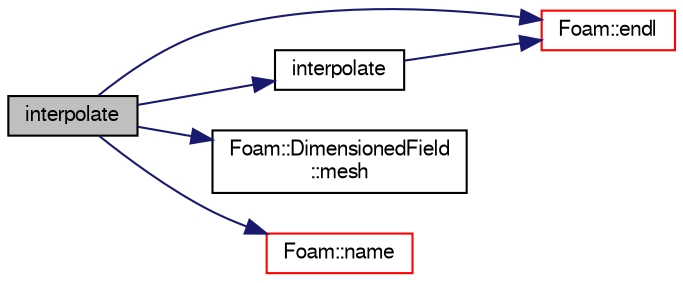 digraph "interpolate"
{
  bgcolor="transparent";
  edge [fontname="FreeSans",fontsize="10",labelfontname="FreeSans",labelfontsize="10"];
  node [fontname="FreeSans",fontsize="10",shape=record];
  rankdir="LR";
  Node27162 [label="interpolate",height=0.2,width=0.4,color="black", fillcolor="grey75", style="filled", fontcolor="black"];
  Node27162 -> Node27163 [color="midnightblue",fontsize="10",style="solid",fontname="FreeSans"];
  Node27163 [label="Foam::endl",height=0.2,width=0.4,color="red",URL="$a21124.html#a2db8fe02a0d3909e9351bb4275b23ce4",tooltip="Add newline and flush stream. "];
  Node27162 -> Node27165 [color="midnightblue",fontsize="10",style="solid",fontname="FreeSans"];
  Node27165 [label="interpolate",height=0.2,width=0.4,color="black",URL="$a21134.html#addbc18784300dd0955a9bf79f8e2c43b"];
  Node27165 -> Node27163 [color="midnightblue",fontsize="10",style="solid",fontname="FreeSans"];
  Node27162 -> Node27166 [color="midnightblue",fontsize="10",style="solid",fontname="FreeSans"];
  Node27166 [label="Foam::DimensionedField\l::mesh",height=0.2,width=0.4,color="black",URL="$a26390.html#a8f1110830348a1448a14ab5e3cf47e3b",tooltip="Return mesh. "];
  Node27162 -> Node27167 [color="midnightblue",fontsize="10",style="solid",fontname="FreeSans"];
  Node27167 [label="Foam::name",height=0.2,width=0.4,color="red",URL="$a21124.html#adcb0df2bd4953cb6bb390272d8263c3a",tooltip="Return a string representation of a complex. "];
}
